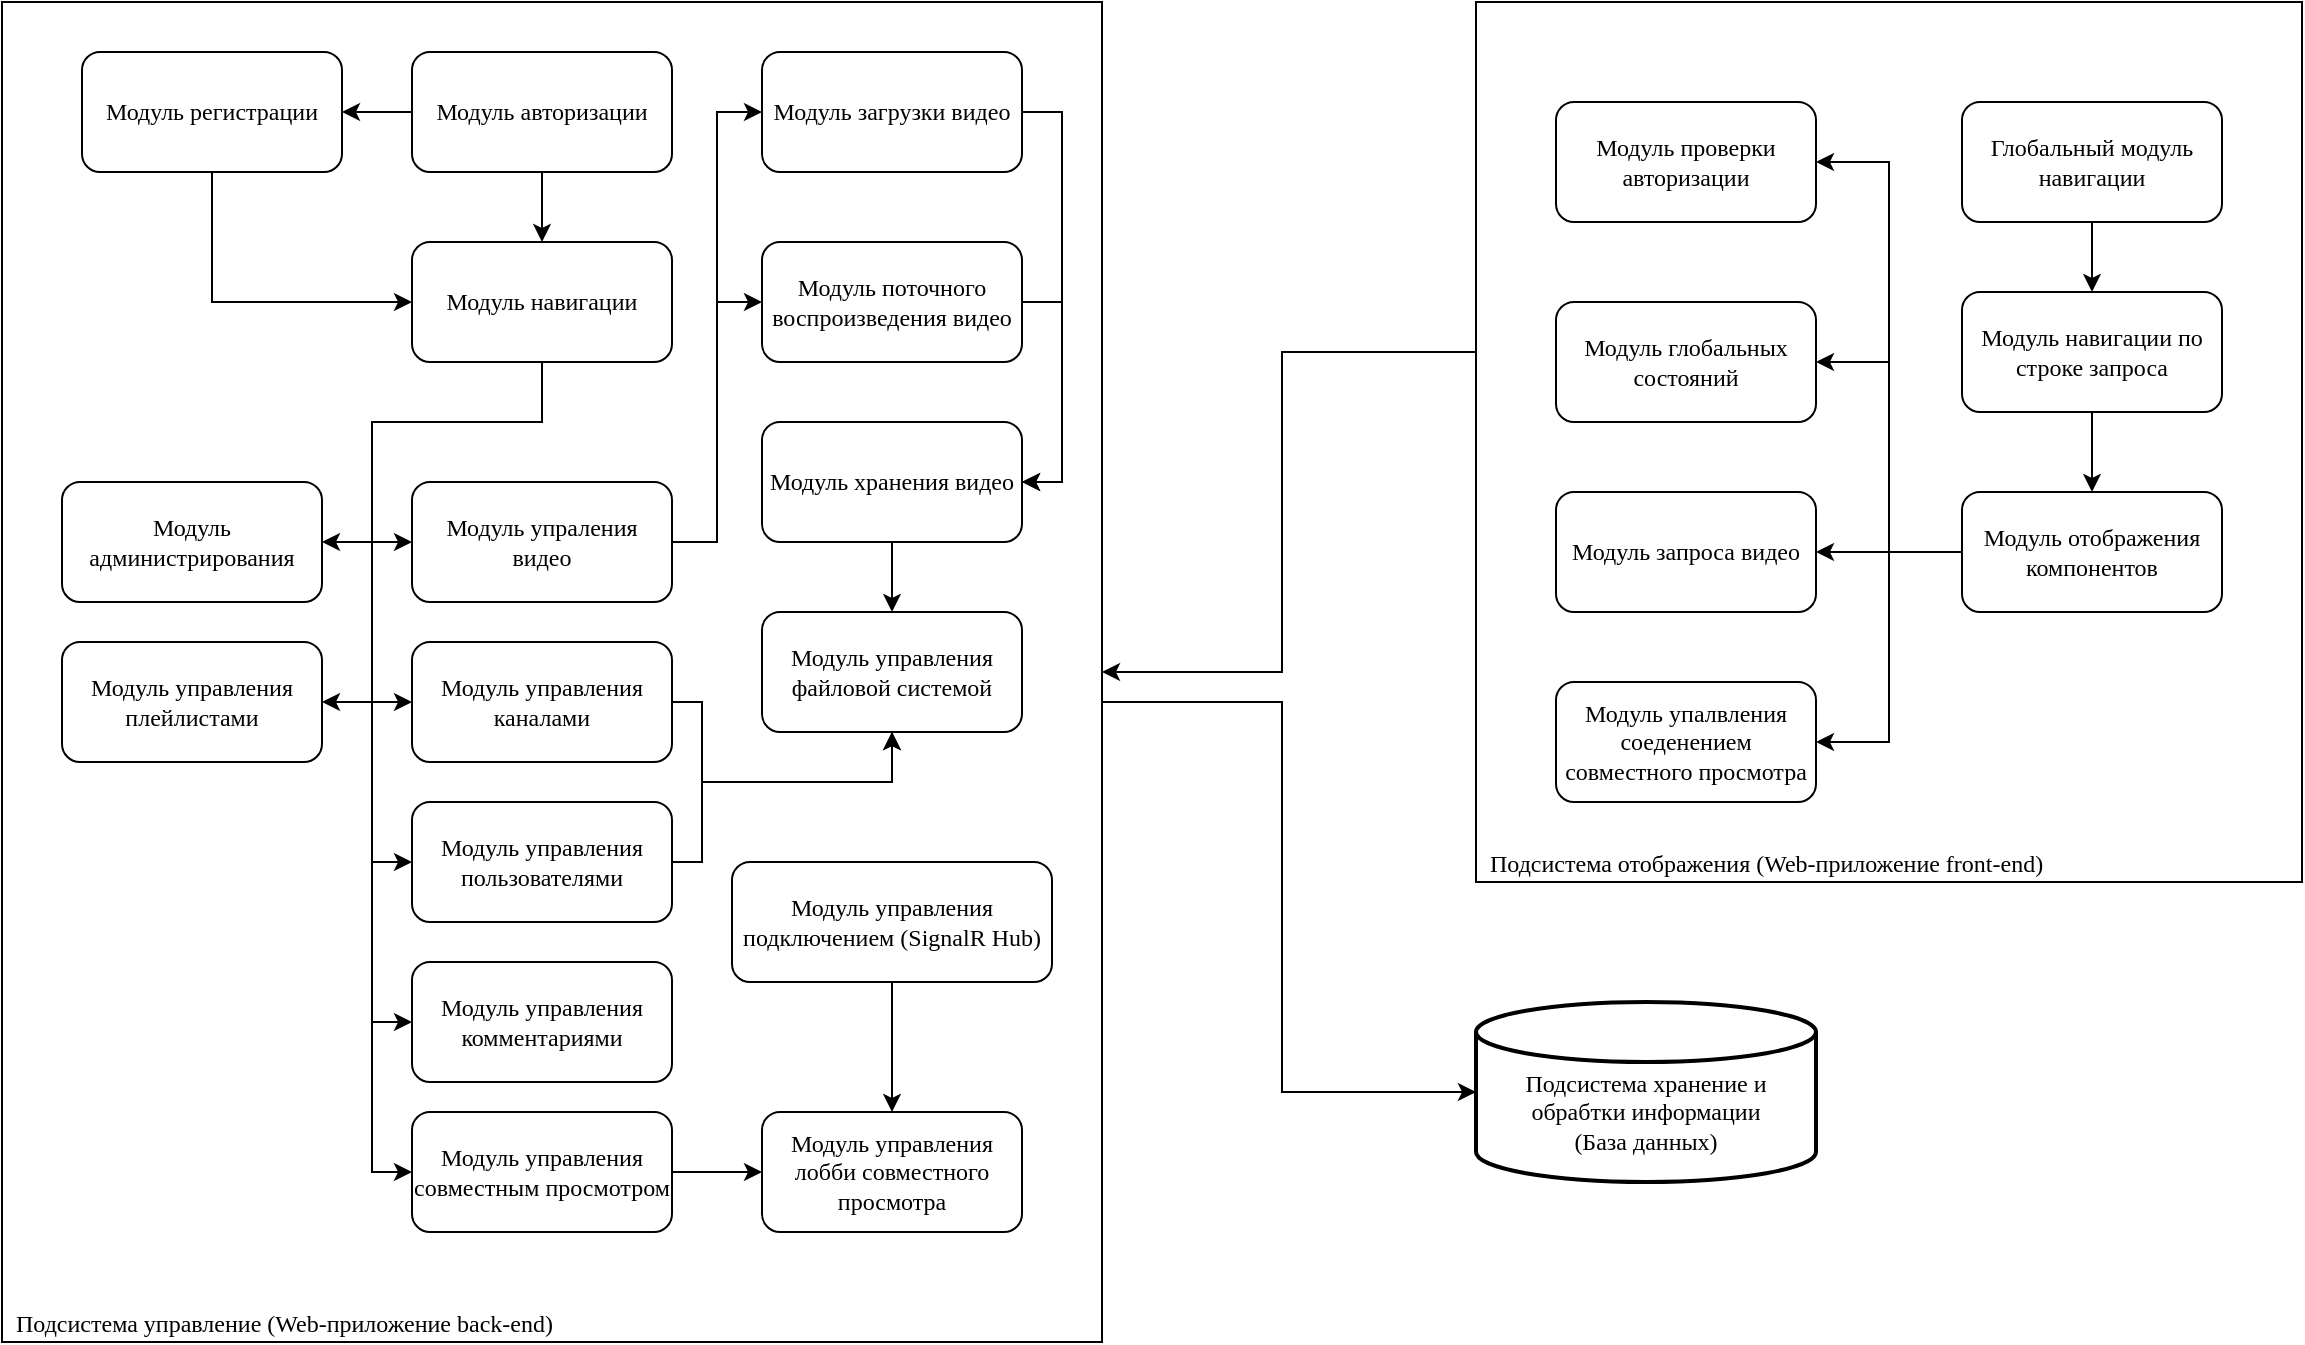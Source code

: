 <mxfile version="24.7.8">
  <diagram name="Страница — 1" id="QD4RwM5OdnTgU_zcei_q">
    <mxGraphModel dx="1105" dy="654" grid="1" gridSize="10" guides="1" tooltips="1" connect="1" arrows="1" fold="1" page="1" pageScale="1" pageWidth="827" pageHeight="1169" math="0" shadow="0">
      <root>
        <mxCell id="0" />
        <mxCell id="1" parent="0" />
        <mxCell id="_rt9f24KzkN2ATSVfUt4-1" value="&lt;font face=&quot;Times New Roman&quot;&gt;Подсистема хранение и обрабтки информации&lt;/font&gt;&lt;div&gt;&lt;font face=&quot;jINPl_FkdeVjPJiNKjRk&quot;&gt;(База данных)&lt;/font&gt;&lt;/div&gt;" style="strokeWidth=2;html=1;shape=mxgraph.flowchart.database;whiteSpace=wrap;verticalAlign=middle;spacingTop=19;" vertex="1" parent="1">
          <mxGeometry x="827" y="540" width="170" height="90" as="geometry" />
        </mxCell>
        <mxCell id="_rt9f24KzkN2ATSVfUt4-7" style="edgeStyle=orthogonalEdgeStyle;rounded=0;orthogonalLoop=1;jettySize=auto;html=1;entryX=0;entryY=0.5;entryDx=0;entryDy=0;entryPerimeter=0;" edge="1" parent="1" source="_rt9f24KzkN2ATSVfUt4-3" target="_rt9f24KzkN2ATSVfUt4-1">
          <mxGeometry relative="1" as="geometry">
            <Array as="points">
              <mxPoint x="730" y="390" />
              <mxPoint x="730" y="585" />
            </Array>
          </mxGeometry>
        </mxCell>
        <mxCell id="_rt9f24KzkN2ATSVfUt4-3" value="&lt;font face=&quot;Times New Roman&quot;&gt;Подсистема управление (Web-приложение back-end)&lt;/font&gt;" style="rounded=0;whiteSpace=wrap;html=1;align=left;verticalAlign=bottom;spacingLeft=5;" vertex="1" parent="1">
          <mxGeometry x="90" y="40" width="550" height="670" as="geometry" />
        </mxCell>
        <mxCell id="_rt9f24KzkN2ATSVfUt4-8" style="edgeStyle=orthogonalEdgeStyle;rounded=0;orthogonalLoop=1;jettySize=auto;html=1;exitX=0;exitY=0.5;exitDx=0;exitDy=0;" edge="1" parent="1" source="_rt9f24KzkN2ATSVfUt4-4" target="_rt9f24KzkN2ATSVfUt4-3">
          <mxGeometry relative="1" as="geometry">
            <Array as="points">
              <mxPoint x="730" y="215" />
              <mxPoint x="730" y="375" />
            </Array>
          </mxGeometry>
        </mxCell>
        <mxCell id="_rt9f24KzkN2ATSVfUt4-4" value="&lt;span style=&quot;font-family: &amp;quot;Times New Roman&amp;quot;;&quot;&gt;Подсистема отображения (Web-приложение front-end)&lt;/span&gt;" style="rounded=0;whiteSpace=wrap;html=1;align=left;verticalAlign=bottom;spacingLeft=5;" vertex="1" parent="1">
          <mxGeometry x="827" y="40" width="413" height="440" as="geometry" />
        </mxCell>
        <mxCell id="_rt9f24KzkN2ATSVfUt4-51" style="edgeStyle=orthogonalEdgeStyle;rounded=0;orthogonalLoop=1;jettySize=auto;html=1;entryX=0;entryY=0.5;entryDx=0;entryDy=0;" edge="1" parent="1" source="_rt9f24KzkN2ATSVfUt4-5" target="_rt9f24KzkN2ATSVfUt4-11">
          <mxGeometry relative="1" as="geometry">
            <Array as="points">
              <mxPoint x="195" y="190" />
            </Array>
          </mxGeometry>
        </mxCell>
        <mxCell id="_rt9f24KzkN2ATSVfUt4-5" value="&lt;font face=&quot;Times New Roman&quot;&gt;Модуль регистрации&lt;/font&gt;" style="rounded=1;whiteSpace=wrap;html=1;" vertex="1" parent="1">
          <mxGeometry x="130" y="65" width="130" height="60" as="geometry" />
        </mxCell>
        <mxCell id="_rt9f24KzkN2ATSVfUt4-10" style="edgeStyle=orthogonalEdgeStyle;rounded=0;orthogonalLoop=1;jettySize=auto;html=1;" edge="1" parent="1" source="_rt9f24KzkN2ATSVfUt4-6" target="_rt9f24KzkN2ATSVfUt4-5">
          <mxGeometry relative="1" as="geometry" />
        </mxCell>
        <mxCell id="_rt9f24KzkN2ATSVfUt4-28" style="edgeStyle=orthogonalEdgeStyle;rounded=0;orthogonalLoop=1;jettySize=auto;html=1;" edge="1" parent="1" source="_rt9f24KzkN2ATSVfUt4-6" target="_rt9f24KzkN2ATSVfUt4-11">
          <mxGeometry relative="1" as="geometry" />
        </mxCell>
        <mxCell id="_rt9f24KzkN2ATSVfUt4-6" value="&lt;font face=&quot;Times New Roman&quot;&gt;Модуль авторизации&lt;/font&gt;" style="rounded=1;whiteSpace=wrap;html=1;" vertex="1" parent="1">
          <mxGeometry x="295" y="65" width="130" height="60" as="geometry" />
        </mxCell>
        <mxCell id="_rt9f24KzkN2ATSVfUt4-30" style="edgeStyle=orthogonalEdgeStyle;rounded=0;orthogonalLoop=1;jettySize=auto;html=1;entryX=0;entryY=0.5;entryDx=0;entryDy=0;" edge="1" parent="1" source="_rt9f24KzkN2ATSVfUt4-11" target="_rt9f24KzkN2ATSVfUt4-15">
          <mxGeometry relative="1" as="geometry" />
        </mxCell>
        <mxCell id="_rt9f24KzkN2ATSVfUt4-31" style="edgeStyle=orthogonalEdgeStyle;rounded=0;orthogonalLoop=1;jettySize=auto;html=1;entryX=0;entryY=0.5;entryDx=0;entryDy=0;" edge="1" parent="1" source="_rt9f24KzkN2ATSVfUt4-11" target="_rt9f24KzkN2ATSVfUt4-14">
          <mxGeometry relative="1" as="geometry">
            <Array as="points">
              <mxPoint x="360" y="250" />
              <mxPoint x="275" y="250" />
              <mxPoint x="275" y="390" />
            </Array>
          </mxGeometry>
        </mxCell>
        <mxCell id="_rt9f24KzkN2ATSVfUt4-33" style="edgeStyle=orthogonalEdgeStyle;rounded=0;orthogonalLoop=1;jettySize=auto;html=1;entryX=1;entryY=0.5;entryDx=0;entryDy=0;" edge="1" parent="1" source="_rt9f24KzkN2ATSVfUt4-11" target="_rt9f24KzkN2ATSVfUt4-20">
          <mxGeometry relative="1" as="geometry">
            <Array as="points">
              <mxPoint x="360" y="250" />
              <mxPoint x="275" y="250" />
              <mxPoint x="275" y="310" />
            </Array>
          </mxGeometry>
        </mxCell>
        <mxCell id="_rt9f24KzkN2ATSVfUt4-36" style="edgeStyle=orthogonalEdgeStyle;rounded=0;orthogonalLoop=1;jettySize=auto;html=1;entryX=0;entryY=0.5;entryDx=0;entryDy=0;" edge="1" parent="1" source="_rt9f24KzkN2ATSVfUt4-11" target="_rt9f24KzkN2ATSVfUt4-17">
          <mxGeometry relative="1" as="geometry">
            <Array as="points">
              <mxPoint x="360" y="250" />
              <mxPoint x="275" y="250" />
              <mxPoint x="275" y="550" />
            </Array>
          </mxGeometry>
        </mxCell>
        <mxCell id="_rt9f24KzkN2ATSVfUt4-37" style="edgeStyle=orthogonalEdgeStyle;rounded=0;orthogonalLoop=1;jettySize=auto;html=1;entryX=0;entryY=0.5;entryDx=0;entryDy=0;" edge="1" parent="1" source="_rt9f24KzkN2ATSVfUt4-11" target="_rt9f24KzkN2ATSVfUt4-18">
          <mxGeometry relative="1" as="geometry">
            <Array as="points">
              <mxPoint x="360" y="250" />
              <mxPoint x="275" y="250" />
              <mxPoint x="275" y="625" />
            </Array>
          </mxGeometry>
        </mxCell>
        <mxCell id="_rt9f24KzkN2ATSVfUt4-42" style="edgeStyle=orthogonalEdgeStyle;rounded=0;orthogonalLoop=1;jettySize=auto;html=1;entryX=1;entryY=0.5;entryDx=0;entryDy=0;" edge="1" parent="1" source="_rt9f24KzkN2ATSVfUt4-11" target="_rt9f24KzkN2ATSVfUt4-16">
          <mxGeometry relative="1" as="geometry">
            <Array as="points">
              <mxPoint x="360" y="250" />
              <mxPoint x="275" y="250" />
              <mxPoint x="275" y="390" />
            </Array>
          </mxGeometry>
        </mxCell>
        <mxCell id="_rt9f24KzkN2ATSVfUt4-47" style="edgeStyle=orthogonalEdgeStyle;rounded=0;orthogonalLoop=1;jettySize=auto;html=1;entryX=0;entryY=0.5;entryDx=0;entryDy=0;" edge="1" parent="1" source="_rt9f24KzkN2ATSVfUt4-11" target="_rt9f24KzkN2ATSVfUt4-29">
          <mxGeometry relative="1" as="geometry">
            <Array as="points">
              <mxPoint x="360" y="250" />
              <mxPoint x="275" y="250" />
              <mxPoint x="275" y="470" />
            </Array>
          </mxGeometry>
        </mxCell>
        <mxCell id="_rt9f24KzkN2ATSVfUt4-11" value="&lt;font face=&quot;Times New Roman&quot;&gt;Модуль навигации&lt;/font&gt;" style="rounded=1;whiteSpace=wrap;html=1;" vertex="1" parent="1">
          <mxGeometry x="295" y="160" width="130" height="60" as="geometry" />
        </mxCell>
        <mxCell id="_rt9f24KzkN2ATSVfUt4-45" style="edgeStyle=orthogonalEdgeStyle;rounded=0;orthogonalLoop=1;jettySize=auto;html=1;entryX=1;entryY=0.5;entryDx=0;entryDy=0;" edge="1" parent="1" source="_rt9f24KzkN2ATSVfUt4-12" target="_rt9f24KzkN2ATSVfUt4-22">
          <mxGeometry relative="1" as="geometry">
            <Array as="points">
              <mxPoint x="620" y="95" />
              <mxPoint x="620" y="280" />
            </Array>
          </mxGeometry>
        </mxCell>
        <mxCell id="_rt9f24KzkN2ATSVfUt4-12" value="&lt;font face=&quot;Times New Roman&quot;&gt;Модуль загрузки видео&lt;/font&gt;" style="rounded=1;whiteSpace=wrap;html=1;" vertex="1" parent="1">
          <mxGeometry x="470" y="65" width="130" height="60" as="geometry" />
        </mxCell>
        <mxCell id="_rt9f24KzkN2ATSVfUt4-46" style="edgeStyle=orthogonalEdgeStyle;rounded=0;orthogonalLoop=1;jettySize=auto;html=1;entryX=1;entryY=0.5;entryDx=0;entryDy=0;" edge="1" parent="1" source="_rt9f24KzkN2ATSVfUt4-13" target="_rt9f24KzkN2ATSVfUt4-22">
          <mxGeometry relative="1" as="geometry">
            <Array as="points">
              <mxPoint x="620" y="190" />
              <mxPoint x="620" y="280" />
            </Array>
          </mxGeometry>
        </mxCell>
        <mxCell id="_rt9f24KzkN2ATSVfUt4-13" value="&lt;font face=&quot;Times New Roman&quot;&gt;Модуль поточного воспроизведения видео&lt;/font&gt;" style="rounded=1;whiteSpace=wrap;html=1;" vertex="1" parent="1">
          <mxGeometry x="470" y="160" width="130" height="60" as="geometry" />
        </mxCell>
        <mxCell id="_rt9f24KzkN2ATSVfUt4-27" style="edgeStyle=orthogonalEdgeStyle;rounded=0;orthogonalLoop=1;jettySize=auto;html=1;entryX=0.5;entryY=1;entryDx=0;entryDy=0;" edge="1" parent="1" source="_rt9f24KzkN2ATSVfUt4-14" target="_rt9f24KzkN2ATSVfUt4-19">
          <mxGeometry relative="1" as="geometry">
            <Array as="points">
              <mxPoint x="440" y="390" />
              <mxPoint x="440" y="430" />
              <mxPoint x="535" y="430" />
            </Array>
          </mxGeometry>
        </mxCell>
        <mxCell id="_rt9f24KzkN2ATSVfUt4-14" value="&lt;font face=&quot;Times New Roman&quot;&gt;Модуль управления каналами&lt;/font&gt;" style="rounded=1;whiteSpace=wrap;html=1;" vertex="1" parent="1">
          <mxGeometry x="295" y="360" width="130" height="60" as="geometry" />
        </mxCell>
        <mxCell id="_rt9f24KzkN2ATSVfUt4-25" style="edgeStyle=orthogonalEdgeStyle;rounded=0;orthogonalLoop=1;jettySize=auto;html=1;entryX=0;entryY=0.5;entryDx=0;entryDy=0;" edge="1" parent="1" source="_rt9f24KzkN2ATSVfUt4-15" target="_rt9f24KzkN2ATSVfUt4-13">
          <mxGeometry relative="1" as="geometry" />
        </mxCell>
        <mxCell id="_rt9f24KzkN2ATSVfUt4-26" style="edgeStyle=orthogonalEdgeStyle;rounded=0;orthogonalLoop=1;jettySize=auto;html=1;entryX=0;entryY=0.5;entryDx=0;entryDy=0;" edge="1" parent="1" source="_rt9f24KzkN2ATSVfUt4-15" target="_rt9f24KzkN2ATSVfUt4-12">
          <mxGeometry relative="1" as="geometry" />
        </mxCell>
        <mxCell id="_rt9f24KzkN2ATSVfUt4-15" value="&lt;font face=&quot;Times New Roman&quot;&gt;Модуль упраления видео&lt;/font&gt;" style="rounded=1;whiteSpace=wrap;html=1;" vertex="1" parent="1">
          <mxGeometry x="295" y="280" width="130" height="60" as="geometry" />
        </mxCell>
        <mxCell id="_rt9f24KzkN2ATSVfUt4-16" value="&lt;font face=&quot;Times New Roman&quot;&gt;Модуль управления плейлистами&lt;/font&gt;" style="rounded=1;whiteSpace=wrap;html=1;" vertex="1" parent="1">
          <mxGeometry x="120" y="360" width="130" height="60" as="geometry" />
        </mxCell>
        <mxCell id="_rt9f24KzkN2ATSVfUt4-17" value="&lt;font face=&quot;Times New Roman&quot;&gt;Модуль управления комментариями&lt;/font&gt;" style="rounded=1;whiteSpace=wrap;html=1;" vertex="1" parent="1">
          <mxGeometry x="295" y="520" width="130" height="60" as="geometry" />
        </mxCell>
        <mxCell id="_rt9f24KzkN2ATSVfUt4-50" style="edgeStyle=orthogonalEdgeStyle;rounded=0;orthogonalLoop=1;jettySize=auto;html=1;entryX=0;entryY=0.5;entryDx=0;entryDy=0;" edge="1" parent="1" source="_rt9f24KzkN2ATSVfUt4-18" target="_rt9f24KzkN2ATSVfUt4-48">
          <mxGeometry relative="1" as="geometry" />
        </mxCell>
        <mxCell id="_rt9f24KzkN2ATSVfUt4-18" value="&lt;font face=&quot;Times New Roman&quot;&gt;Модуль управления совместным просмотром&lt;/font&gt;" style="rounded=1;whiteSpace=wrap;html=1;" vertex="1" parent="1">
          <mxGeometry x="295" y="595" width="130" height="60" as="geometry" />
        </mxCell>
        <mxCell id="_rt9f24KzkN2ATSVfUt4-19" value="&lt;font face=&quot;Times New Roman&quot;&gt;Модуль управления файловой системой&lt;/font&gt;" style="rounded=1;whiteSpace=wrap;html=1;" vertex="1" parent="1">
          <mxGeometry x="470" y="345" width="130" height="60" as="geometry" />
        </mxCell>
        <mxCell id="_rt9f24KzkN2ATSVfUt4-20" value="&lt;font face=&quot;Times New Roman&quot;&gt;Модуль администрирования&lt;/font&gt;" style="rounded=1;whiteSpace=wrap;html=1;" vertex="1" parent="1">
          <mxGeometry x="120" y="280" width="130" height="60" as="geometry" />
        </mxCell>
        <mxCell id="_rt9f24KzkN2ATSVfUt4-24" style="edgeStyle=orthogonalEdgeStyle;rounded=0;orthogonalLoop=1;jettySize=auto;html=1;" edge="1" parent="1" source="_rt9f24KzkN2ATSVfUt4-22" target="_rt9f24KzkN2ATSVfUt4-19">
          <mxGeometry relative="1" as="geometry" />
        </mxCell>
        <mxCell id="_rt9f24KzkN2ATSVfUt4-22" value="&lt;font face=&quot;Times New Roman&quot;&gt;Модуль хранения видео&lt;/font&gt;" style="rounded=1;whiteSpace=wrap;html=1;" vertex="1" parent="1">
          <mxGeometry x="470" y="250" width="130" height="60" as="geometry" />
        </mxCell>
        <mxCell id="_rt9f24KzkN2ATSVfUt4-41" style="edgeStyle=orthogonalEdgeStyle;rounded=0;orthogonalLoop=1;jettySize=auto;html=1;entryX=0.5;entryY=1;entryDx=0;entryDy=0;" edge="1" parent="1" source="_rt9f24KzkN2ATSVfUt4-29" target="_rt9f24KzkN2ATSVfUt4-19">
          <mxGeometry relative="1" as="geometry">
            <Array as="points">
              <mxPoint x="440" y="470" />
              <mxPoint x="440" y="430" />
              <mxPoint x="535" y="430" />
            </Array>
          </mxGeometry>
        </mxCell>
        <mxCell id="_rt9f24KzkN2ATSVfUt4-29" value="&lt;font face=&quot;Times New Roman&quot;&gt;Модуль управления пользователями&lt;/font&gt;" style="rounded=1;whiteSpace=wrap;html=1;" vertex="1" parent="1">
          <mxGeometry x="295" y="440" width="130" height="60" as="geometry" />
        </mxCell>
        <mxCell id="_rt9f24KzkN2ATSVfUt4-49" style="edgeStyle=orthogonalEdgeStyle;rounded=0;orthogonalLoop=1;jettySize=auto;html=1;entryX=0.5;entryY=0;entryDx=0;entryDy=0;" edge="1" parent="1" source="_rt9f24KzkN2ATSVfUt4-43" target="_rt9f24KzkN2ATSVfUt4-48">
          <mxGeometry relative="1" as="geometry" />
        </mxCell>
        <mxCell id="_rt9f24KzkN2ATSVfUt4-43" value="&lt;font face=&quot;Times New Roman&quot;&gt;Модуль управления подключением (SignalR Hub)&lt;/font&gt;" style="rounded=1;whiteSpace=wrap;html=1;" vertex="1" parent="1">
          <mxGeometry x="455" y="470" width="160" height="60" as="geometry" />
        </mxCell>
        <mxCell id="_rt9f24KzkN2ATSVfUt4-48" value="&lt;font face=&quot;Times New Roman&quot;&gt;Модуль управления лобби совместного просмотра&lt;/font&gt;" style="rounded=1;whiteSpace=wrap;html=1;" vertex="1" parent="1">
          <mxGeometry x="470" y="595" width="130" height="60" as="geometry" />
        </mxCell>
        <mxCell id="_rt9f24KzkN2ATSVfUt4-54" style="edgeStyle=orthogonalEdgeStyle;rounded=0;orthogonalLoop=1;jettySize=auto;html=1;" edge="1" parent="1" source="_rt9f24KzkN2ATSVfUt4-52" target="_rt9f24KzkN2ATSVfUt4-53">
          <mxGeometry relative="1" as="geometry" />
        </mxCell>
        <mxCell id="_rt9f24KzkN2ATSVfUt4-52" value="&lt;font face=&quot;Times New Roman&quot;&gt;Глобальный модуль навигации&lt;/font&gt;" style="rounded=1;whiteSpace=wrap;html=1;" vertex="1" parent="1">
          <mxGeometry x="1070" y="90" width="130" height="60" as="geometry" />
        </mxCell>
        <mxCell id="_rt9f24KzkN2ATSVfUt4-56" style="edgeStyle=orthogonalEdgeStyle;rounded=0;orthogonalLoop=1;jettySize=auto;html=1;" edge="1" parent="1" source="_rt9f24KzkN2ATSVfUt4-53" target="_rt9f24KzkN2ATSVfUt4-55">
          <mxGeometry relative="1" as="geometry" />
        </mxCell>
        <mxCell id="_rt9f24KzkN2ATSVfUt4-53" value="&lt;font face=&quot;Times New Roman&quot;&gt;Модуль навигации по строке запроса&lt;/font&gt;" style="rounded=1;whiteSpace=wrap;html=1;" vertex="1" parent="1">
          <mxGeometry x="1070" y="185" width="130" height="60" as="geometry" />
        </mxCell>
        <mxCell id="_rt9f24KzkN2ATSVfUt4-63" style="edgeStyle=orthogonalEdgeStyle;rounded=0;orthogonalLoop=1;jettySize=auto;html=1;entryX=1;entryY=0.5;entryDx=0;entryDy=0;" edge="1" parent="1" source="_rt9f24KzkN2ATSVfUt4-55" target="_rt9f24KzkN2ATSVfUt4-57">
          <mxGeometry relative="1" as="geometry" />
        </mxCell>
        <mxCell id="_rt9f24KzkN2ATSVfUt4-64" style="edgeStyle=orthogonalEdgeStyle;rounded=0;orthogonalLoop=1;jettySize=auto;html=1;entryX=1;entryY=0.5;entryDx=0;entryDy=0;" edge="1" parent="1" source="_rt9f24KzkN2ATSVfUt4-55" target="_rt9f24KzkN2ATSVfUt4-61">
          <mxGeometry relative="1" as="geometry" />
        </mxCell>
        <mxCell id="_rt9f24KzkN2ATSVfUt4-66" style="edgeStyle=orthogonalEdgeStyle;rounded=0;orthogonalLoop=1;jettySize=auto;html=1;" edge="1" parent="1" source="_rt9f24KzkN2ATSVfUt4-55" target="_rt9f24KzkN2ATSVfUt4-65">
          <mxGeometry relative="1" as="geometry" />
        </mxCell>
        <mxCell id="_rt9f24KzkN2ATSVfUt4-68" style="edgeStyle=orthogonalEdgeStyle;rounded=0;orthogonalLoop=1;jettySize=auto;html=1;entryX=1;entryY=0.5;entryDx=0;entryDy=0;" edge="1" parent="1" source="_rt9f24KzkN2ATSVfUt4-55" target="_rt9f24KzkN2ATSVfUt4-67">
          <mxGeometry relative="1" as="geometry" />
        </mxCell>
        <mxCell id="_rt9f24KzkN2ATSVfUt4-55" value="&lt;font face=&quot;Times New Roman&quot;&gt;Модуль отображения компонентов&lt;/font&gt;" style="rounded=1;whiteSpace=wrap;html=1;" vertex="1" parent="1">
          <mxGeometry x="1070" y="285" width="130" height="60" as="geometry" />
        </mxCell>
        <mxCell id="_rt9f24KzkN2ATSVfUt4-57" value="&lt;font face=&quot;Times New Roman&quot;&gt;Модуль проверки авторизации&lt;/font&gt;" style="rounded=1;whiteSpace=wrap;html=1;" vertex="1" parent="1">
          <mxGeometry x="867" y="90" width="130" height="60" as="geometry" />
        </mxCell>
        <mxCell id="_rt9f24KzkN2ATSVfUt4-61" value="&lt;font face=&quot;Times New Roman&quot;&gt;Модуль глобальных состояний&lt;/font&gt;" style="rounded=1;whiteSpace=wrap;html=1;" vertex="1" parent="1">
          <mxGeometry x="867" y="190" width="130" height="60" as="geometry" />
        </mxCell>
        <mxCell id="_rt9f24KzkN2ATSVfUt4-65" value="&lt;font face=&quot;Times New Roman&quot;&gt;Модуль запроса видео&lt;/font&gt;" style="rounded=1;whiteSpace=wrap;html=1;" vertex="1" parent="1">
          <mxGeometry x="867" y="285" width="130" height="60" as="geometry" />
        </mxCell>
        <mxCell id="_rt9f24KzkN2ATSVfUt4-67" value="&lt;font face=&quot;Times New Roman&quot;&gt;Модуль упалвления соеденением совместного просмотра&lt;/font&gt;" style="rounded=1;whiteSpace=wrap;html=1;" vertex="1" parent="1">
          <mxGeometry x="867" y="380" width="130" height="60" as="geometry" />
        </mxCell>
      </root>
    </mxGraphModel>
  </diagram>
</mxfile>
